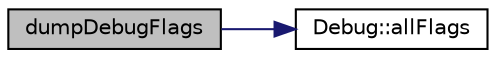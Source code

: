 digraph G
{
  edge [fontname="Helvetica",fontsize="10",labelfontname="Helvetica",labelfontsize="10"];
  node [fontname="Helvetica",fontsize="10",shape=record];
  rankdir=LR;
  Node1 [label="dumpDebugFlags",height=0.2,width=0.4,color="black", fillcolor="grey75", style="filled" fontcolor="black"];
  Node1 -> Node2 [color="midnightblue",fontsize="10",style="solid",fontname="Helvetica"];
  Node2 [label="Debug::allFlags",height=0.2,width=0.4,color="black", fillcolor="white", style="filled",URL="$namespaceDebug.html#a2e5d5eb12f0767ef733518a07a287e43"];
}
